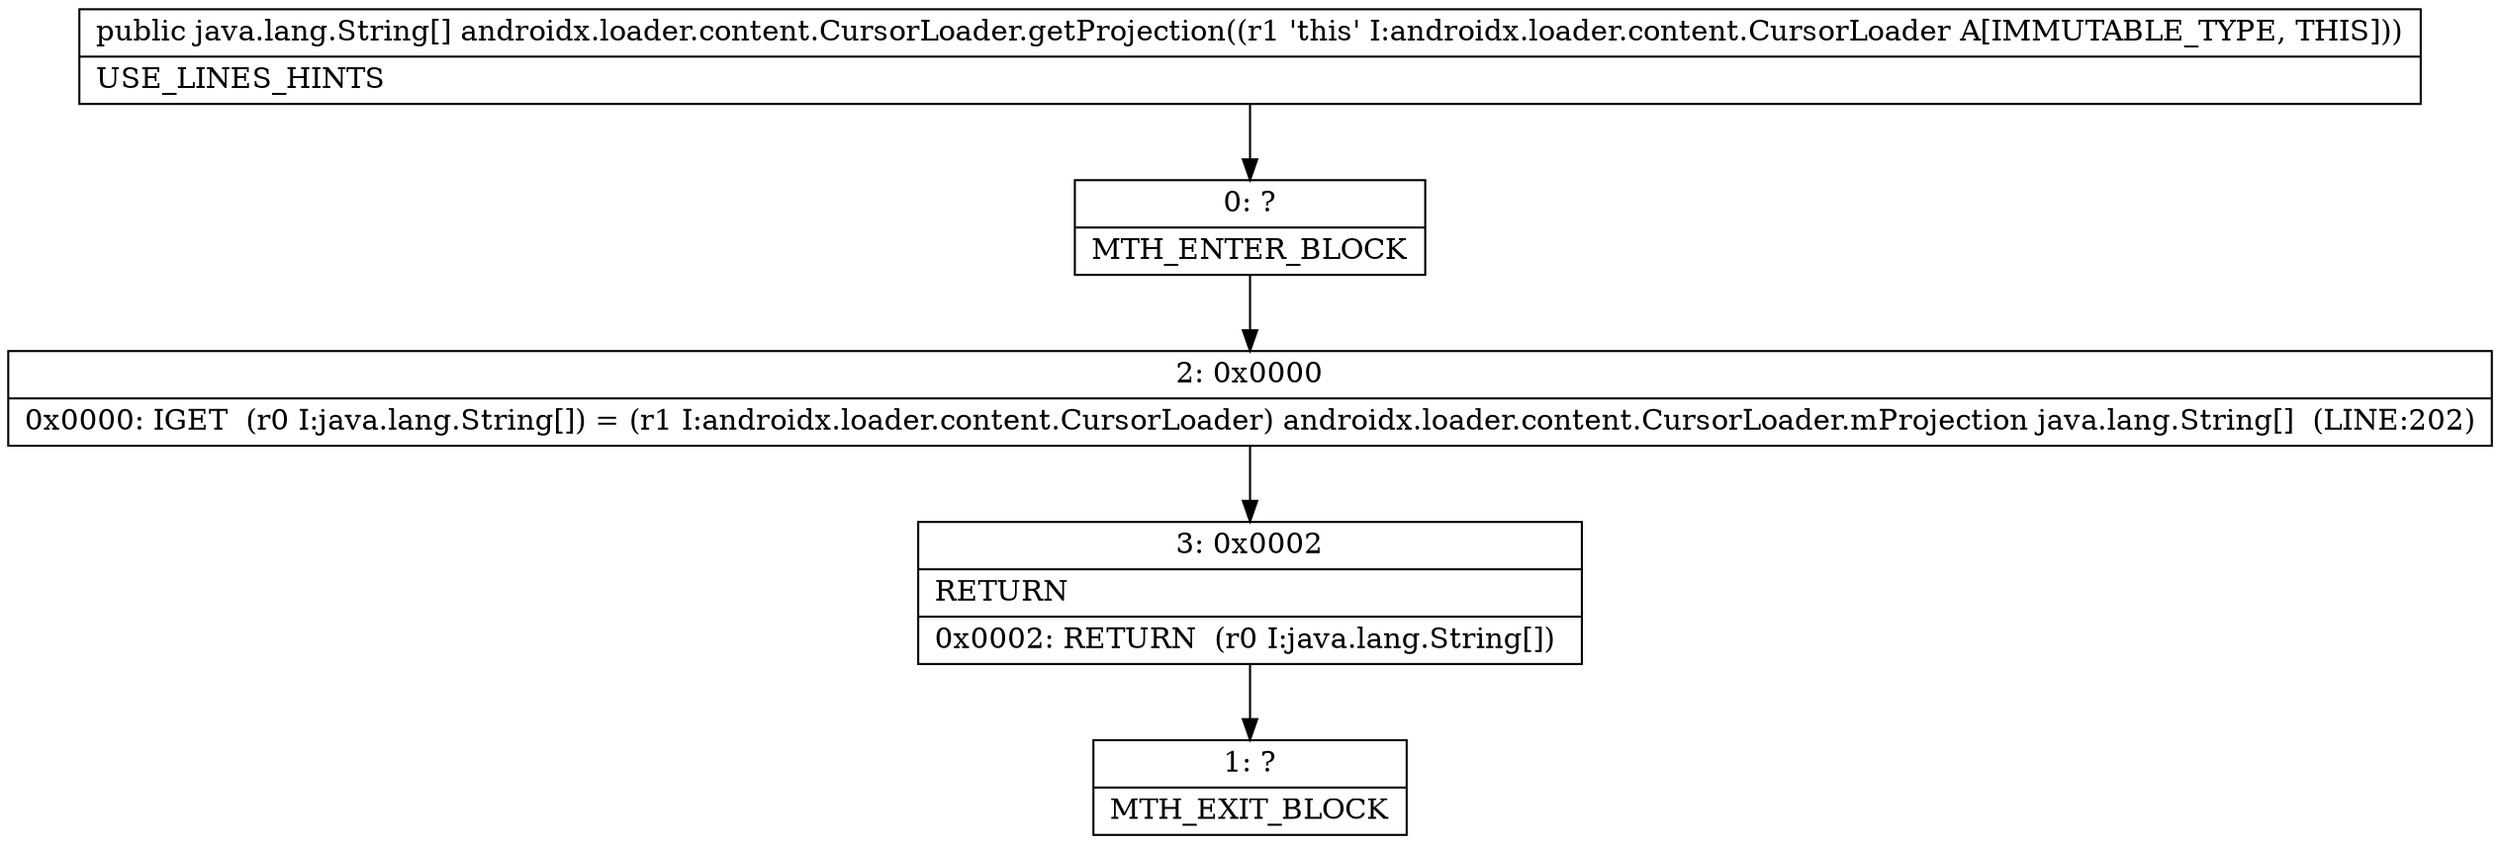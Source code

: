 digraph "CFG forandroidx.loader.content.CursorLoader.getProjection()[Ljava\/lang\/String;" {
Node_0 [shape=record,label="{0\:\ ?|MTH_ENTER_BLOCK\l}"];
Node_2 [shape=record,label="{2\:\ 0x0000|0x0000: IGET  (r0 I:java.lang.String[]) = (r1 I:androidx.loader.content.CursorLoader) androidx.loader.content.CursorLoader.mProjection java.lang.String[]  (LINE:202)\l}"];
Node_3 [shape=record,label="{3\:\ 0x0002|RETURN\l|0x0002: RETURN  (r0 I:java.lang.String[]) \l}"];
Node_1 [shape=record,label="{1\:\ ?|MTH_EXIT_BLOCK\l}"];
MethodNode[shape=record,label="{public java.lang.String[] androidx.loader.content.CursorLoader.getProjection((r1 'this' I:androidx.loader.content.CursorLoader A[IMMUTABLE_TYPE, THIS]))  | USE_LINES_HINTS\l}"];
MethodNode -> Node_0;Node_0 -> Node_2;
Node_2 -> Node_3;
Node_3 -> Node_1;
}

